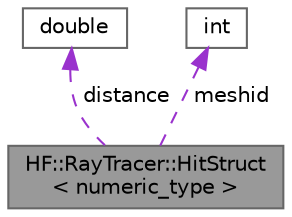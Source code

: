 digraph "HF::RayTracer::HitStruct&lt; numeric_type &gt;"
{
 // LATEX_PDF_SIZE
  bgcolor="transparent";
  edge [fontname=Helvetica,fontsize=10,labelfontname=Helvetica,labelfontsize=10];
  node [fontname=Helvetica,fontsize=10,shape=box,height=0.2,width=0.4];
  Node1 [label="HF::RayTracer::HitStruct\l\< numeric_type \>",height=0.2,width=0.4,color="gray40", fillcolor="grey60", style="filled", fontcolor="black",tooltip="A simple hit struct to carry all relevant information about hits."];
  Node2 -> Node1 [dir="back",color="darkorchid3",style="dashed",label=" distance" ];
  Node2 [label="double",height=0.2,width=0.4,color="gray40", fillcolor="white", style="filled",URL="$a00001.html#a02139",tooltip=" "];
  Node3 -> Node1 [dir="back",color="darkorchid3",style="dashed",label=" meshid" ];
  Node3 [label="int",height=0.2,width=0.4,color="gray40", fillcolor="white", style="filled",tooltip=" "];
}
